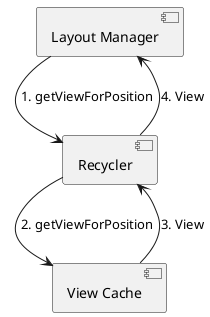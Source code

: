 @startuml
'tutorial : https://plantuml.com/component-diagram

' 1. View-Holder : Birth View Cache Pass
[Layout Manager] --> [Recycler] : 1. getViewForPosition
[Recycler] --> [View Cache] : 2. getViewForPosition
[View Cache] --> [Recycler] : 3. View
[Recycler] --> [Layout Manager] : 4. View
@enduml



